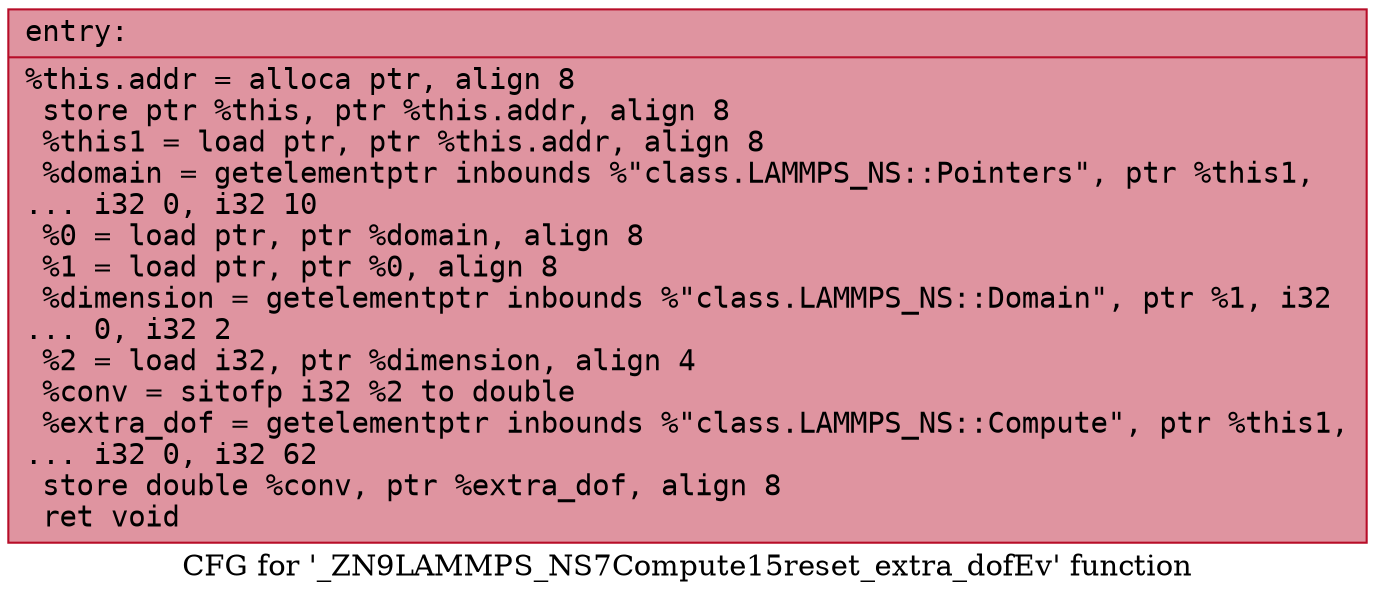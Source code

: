 digraph "CFG for '_ZN9LAMMPS_NS7Compute15reset_extra_dofEv' function" {
	label="CFG for '_ZN9LAMMPS_NS7Compute15reset_extra_dofEv' function";

	Node0x5633babc70c0 [shape=record,color="#b70d28ff", style=filled, fillcolor="#b70d2870" fontname="Courier",label="{entry:\l|  %this.addr = alloca ptr, align 8\l  store ptr %this, ptr %this.addr, align 8\l  %this1 = load ptr, ptr %this.addr, align 8\l  %domain = getelementptr inbounds %\"class.LAMMPS_NS::Pointers\", ptr %this1,\l... i32 0, i32 10\l  %0 = load ptr, ptr %domain, align 8\l  %1 = load ptr, ptr %0, align 8\l  %dimension = getelementptr inbounds %\"class.LAMMPS_NS::Domain\", ptr %1, i32\l... 0, i32 2\l  %2 = load i32, ptr %dimension, align 4\l  %conv = sitofp i32 %2 to double\l  %extra_dof = getelementptr inbounds %\"class.LAMMPS_NS::Compute\", ptr %this1,\l... i32 0, i32 62\l  store double %conv, ptr %extra_dof, align 8\l  ret void\l}"];
}
